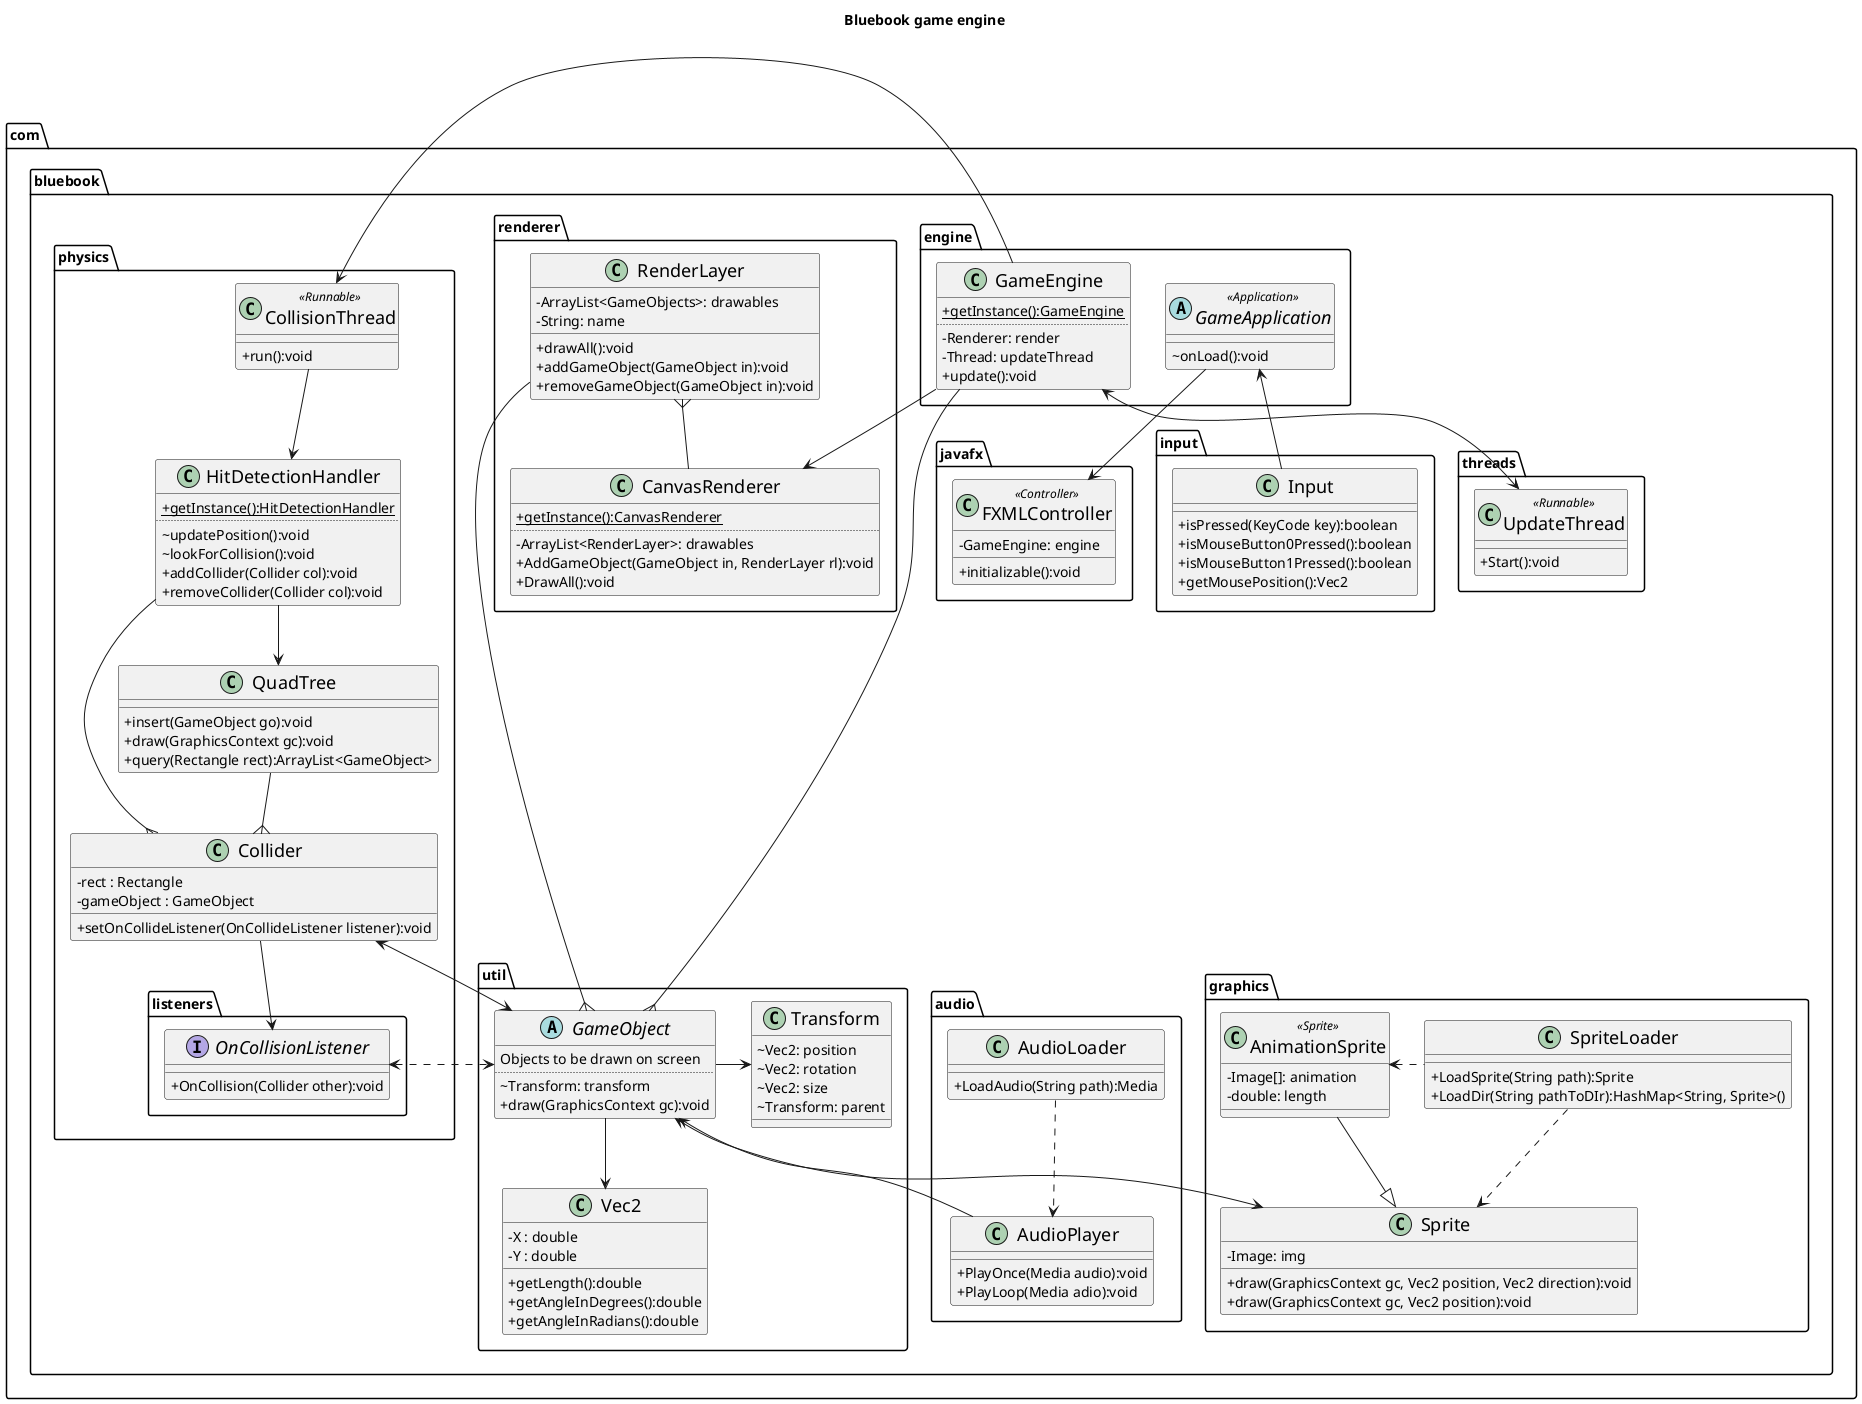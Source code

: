 @startuml
skinparam monochrome false
skinparam handwritten false

'skinparam backgroundColor #EEEBDC
skinparam classFontColor Black
skinparam classFontSize 18
skinparam classAttributeIconSize 0

skinparam abstract {
	BackgroundColor blue
	ArrowColor SeaGreen
	BorderColor pink
}

skinparam class {
	'BackgroundColor white
	'ArrowColor SeaGreen
	'BorderColor blue
}

title Bluebook game engine

package com.bluebook {
package javafx{
    class FXMLController <<Controller>>{
        +initializable():void
        -GameEngine: engine
    }
}

package engine {
    class GameEngine{
        {static}+getInstance():GameEngine
        ..
        -Renderer: render
        -Thread: updateThread
        +update():void
    }

    abstract class GameApplication <<Application>>{
        ~onLoad():void
    }
}

package audio {

    class AudioPlayer{
        +PlayOnce(Media audio):void
        +PlayLoop(Media adio):void
    }
    class AudioLoader{
        +LoadAudio(String path):Media
    }
}

package threads{
    class UpdateThread <<Runnable>>{
        +Start():void
    }
}

package  graphics{
    class SpriteLoader{
        +LoadSprite(String path):Sprite
        +LoadDir(String pathToDIr):HashMap<String, Sprite>()
    }

    class Sprite{
        -Image: img
        +draw(GraphicsContext gc, Vec2 position, Vec2 direction):void
        +draw(GraphicsContext gc, Vec2 position):void
    }

    class AnimationSprite <<Sprite>>{
        -Image[]: animation
        -double: length
    }

}

package renderer {

    class CanvasRenderer{
        {static}+getInstance():CanvasRenderer
        ..
        -ArrayList<RenderLayer>: drawables
        +AddGameObject(GameObject in, RenderLayer rl):void
        +DrawAll():void
    }

    class RenderLayer{
        -ArrayList<GameObjects>: drawables
        -String: name
        +drawAll():void
        +addGameObject(GameObject in):void
        +removeGameObject(GameObject in):void
    }

}

package util{

    class Transform{
        ~Vec2: position
        ~Vec2: rotation
        ~Vec2: size
        ~Transform: parent
    }

    abstract GameObject{
        Objects to be drawn on screen
        ..
        ~Transform: transform
        +draw(GraphicsContext gc):void
    }

    class Vec2{
        -X : double
        -Y : double
        +getLength():double
        +getAngleInDegrees():double
        +getAngleInRadians():double
    }
}

package input{
    class Input{
        +isPressed(KeyCode key):boolean
        +isMouseButton0Pressed():boolean
        +isMouseButton1Pressed():boolean
        +getMousePosition():Vec2
    }
}

package physics{
    class Collider{
        -rect : Rectangle
        -gameObject : GameObject
        +setOnCollideListener(OnCollideListener listener):void
    }
    class HitDetectionHandler{
        {static}+getInstance():HitDetectionHandler
        ..
        ~updatePosition():void
        ~lookForCollision():void
        +addCollider(Collider col):void
        +removeCollider(Collider col):void
    }
    class CollisionThread <<Runnable>>{
        +run():void
    }
    package listeners{
       interface OnCollisionListener{
            +OnCollision(Collider other):void
       }
    }

    class  QuadTree{
        +insert(GameObject go):void
        +draw(GraphicsContext gc):void
        +query(Rectangle rect):ArrayList<GameObject>
    }
}

' assoc
GameObject -RIGHT-> Transform
CollisionThread --> HitDetectionHandler
HitDetectionHandler --{ Collider
HitDetectionHandler --> QuadTree
QuadTree --{ Collider
Collider <-RIGHT-> GameObject
Collider --> OnCollisionListener
GameObject --> Vec2
GameObject <--> Sprite
SpriteLoader ..> Sprite
SpriteLoader .LEFT.> AnimationSprite
AudioLoader ..>  AudioPlayer
AudioPlayer -UP-> GameObject
GameApplication <-- Input
GameApplication --> FXMLController
GameEngine -RIGHT-> CollisionThread
GameEngine <--> UpdateThread
GameEngine --{ GameObject
RenderLayer -DOWN-{ GameObject
OnCollisionListener <.RIGHT.> GameObject
AnimationSprite -DOWN-|> Sprite
RenderLayer }-- CanvasRenderer
GameEngine -DOWN-> CanvasRenderer

/'

CollisionThread -[hidden]UP->HitDetectionHandler
FXMLController -[hidden]DOWN-> UpdateThread
RenderLayer -[hidden]DOWN-> input
GameEngine -[hidden]DOWN-> RenderLayer
Input -[hidden]LEFT-> FXMLController
GameObject -[hidden]LEFT-> FXMLController
UpdateThread -[hidden]RIGHT-> Sprite
Collider -[hidden]RIGHT-> RenderLayer
'/



@enduml
